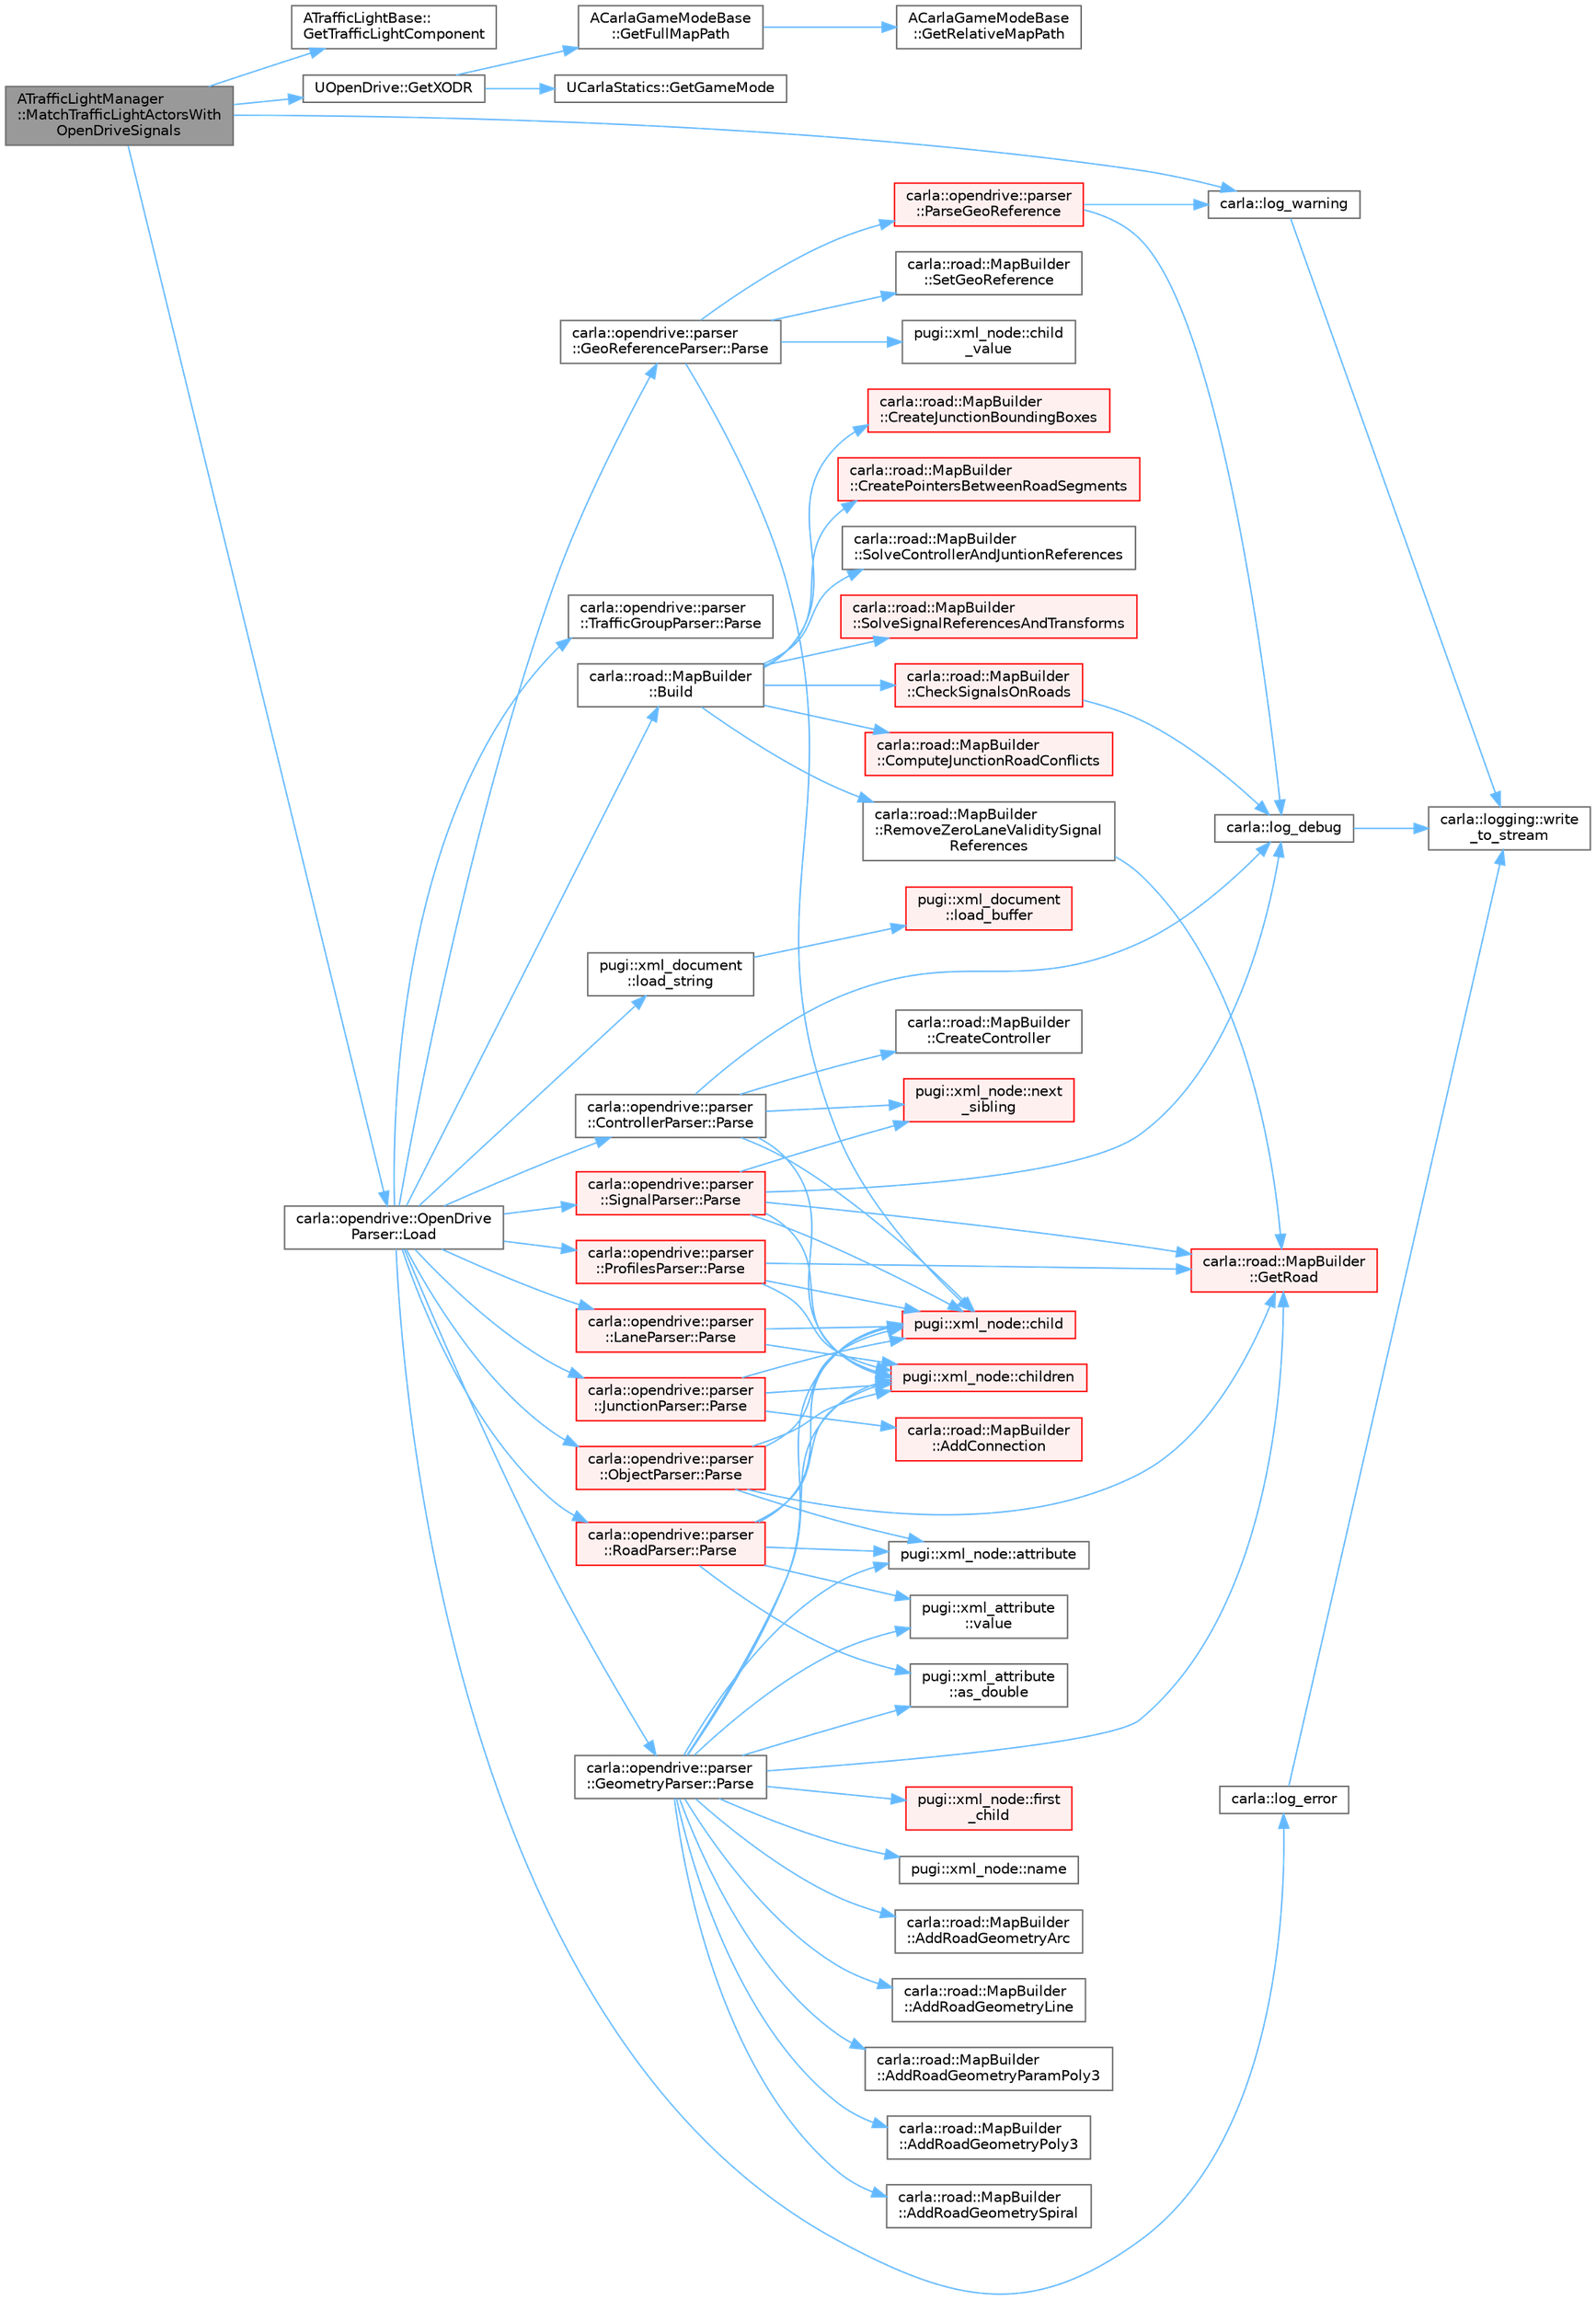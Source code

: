 digraph "ATrafficLightManager::MatchTrafficLightActorsWithOpenDriveSignals"
{
 // INTERACTIVE_SVG=YES
 // LATEX_PDF_SIZE
  bgcolor="transparent";
  edge [fontname=Helvetica,fontsize=10,labelfontname=Helvetica,labelfontsize=10];
  node [fontname=Helvetica,fontsize=10,shape=box,height=0.2,width=0.4];
  rankdir="LR";
  Node1 [id="Node000001",label="ATrafficLightManager\l::MatchTrafficLightActorsWith\lOpenDriveSignals",height=0.2,width=0.4,color="gray40", fillcolor="grey60", style="filled", fontcolor="black",tooltip=" "];
  Node1 -> Node2 [id="edge1_Node000001_Node000002",color="steelblue1",style="solid",tooltip=" "];
  Node2 [id="Node000002",label="ATrafficLightBase::\lGetTrafficLightComponent",height=0.2,width=0.4,color="grey40", fillcolor="white", style="filled",URL="$d2/d23/classATrafficLightBase.html#afbb1b2dec23c040669af90104ea75e3c",tooltip=" "];
  Node1 -> Node3 [id="edge2_Node000001_Node000003",color="steelblue1",style="solid",tooltip=" "];
  Node3 [id="Node000003",label="UOpenDrive::GetXODR",height=0.2,width=0.4,color="grey40", fillcolor="white", style="filled",URL="$d1/d1b/classUOpenDrive.html#a6970e61734505fd6ee9f58041fe49dc0",tooltip="Return the OpenDrive XML associated to MapName, or empty if the file is not found."];
  Node3 -> Node4 [id="edge3_Node000003_Node000004",color="steelblue1",style="solid",tooltip=" "];
  Node4 [id="Node000004",label="ACarlaGameModeBase\l::GetFullMapPath",height=0.2,width=0.4,color="grey40", fillcolor="white", style="filled",URL="$db/de5/classACarlaGameModeBase.html#a623a6e5b3163f78232dfb114b1524833",tooltip=" "];
  Node4 -> Node5 [id="edge4_Node000004_Node000005",color="steelblue1",style="solid",tooltip=" "];
  Node5 [id="Node000005",label="ACarlaGameModeBase\l::GetRelativeMapPath",height=0.2,width=0.4,color="grey40", fillcolor="white", style="filled",URL="$db/de5/classACarlaGameModeBase.html#a9ced4d2a49bb02fcb2937d03b4ea267f",tooltip=" "];
  Node3 -> Node6 [id="edge5_Node000003_Node000006",color="steelblue1",style="solid",tooltip=" "];
  Node6 [id="Node000006",label="UCarlaStatics::GetGameMode",height=0.2,width=0.4,color="grey40", fillcolor="white", style="filled",URL="$d7/d1e/classUCarlaStatics.html#acf94832c60579b6d161b66447719efbc",tooltip=" "];
  Node1 -> Node7 [id="edge6_Node000001_Node000007",color="steelblue1",style="solid",tooltip=" "];
  Node7 [id="Node000007",label="carla::opendrive::OpenDrive\lParser::Load",height=0.2,width=0.4,color="grey40", fillcolor="white", style="filled",URL="$de/d5a/classcarla_1_1opendrive_1_1OpenDriveParser.html#a599fd6174f30aaee59590c16503afd8a",tooltip=" "];
  Node7 -> Node8 [id="edge7_Node000007_Node000008",color="steelblue1",style="solid",tooltip=" "];
  Node8 [id="Node000008",label="carla::road::MapBuilder\l::Build",height=0.2,width=0.4,color="grey40", fillcolor="white", style="filled",URL="$de/d16/classcarla_1_1road_1_1MapBuilder.html#a7b0bb12125e15fd246924aee12327e7e",tooltip=" "];
  Node8 -> Node9 [id="edge8_Node000008_Node000009",color="steelblue1",style="solid",tooltip=" "];
  Node9 [id="Node000009",label="carla::road::MapBuilder\l::CheckSignalsOnRoads",height=0.2,width=0.4,color="red", fillcolor="#FFF0F0", style="filled",URL="$de/d16/classcarla_1_1road_1_1MapBuilder.html#af3773de062a9e9aec4310f024f19ba28",tooltip="Checks signals overlapping driving lanes and emits a warning"];
  Node9 -> Node57 [id="edge9_Node000009_Node000057",color="steelblue1",style="solid",tooltip=" "];
  Node57 [id="Node000057",label="carla::log_debug",height=0.2,width=0.4,color="grey40", fillcolor="white", style="filled",URL="$d9/d36/namespacecarla.html#afb6ca911605d1ec35bdf563de2814dba",tooltip=" "];
  Node57 -> Node58 [id="edge10_Node000057_Node000058",color="steelblue1",style="solid",tooltip=" "];
  Node58 [id="Node000058",label="carla::logging::write\l_to_stream",height=0.2,width=0.4,color="grey40", fillcolor="white", style="filled",URL="$d2/d8c/namespacecarla_1_1logging.html#a4193666236852fb6a6977299a31445d8",tooltip=" "];
  Node8 -> Node59 [id="edge11_Node000008_Node000059",color="steelblue1",style="solid",tooltip=" "];
  Node59 [id="Node000059",label="carla::road::MapBuilder\l::ComputeJunctionRoadConflicts",height=0.2,width=0.4,color="red", fillcolor="#FFF0F0", style="filled",URL="$de/d16/classcarla_1_1road_1_1MapBuilder.html#a681b6b968d9fc6a9477dca966ec3e09e",tooltip="Compute the conflicts of the roads (intersecting roads)"];
  Node8 -> Node67 [id="edge12_Node000008_Node000067",color="steelblue1",style="solid",tooltip=" "];
  Node67 [id="Node000067",label="carla::road::MapBuilder\l::CreateJunctionBoundingBoxes",height=0.2,width=0.4,color="red", fillcolor="#FFF0F0", style="filled",URL="$de/d16/classcarla_1_1road_1_1MapBuilder.html#ab0d9fe008defb1501769cf62f8cadf14",tooltip="Create the bounding boxes of each junction"];
  Node8 -> Node77 [id="edge13_Node000008_Node000077",color="steelblue1",style="solid",tooltip=" "];
  Node77 [id="Node000077",label="carla::road::MapBuilder\l::CreatePointersBetweenRoadSegments",height=0.2,width=0.4,color="red", fillcolor="#FFF0F0", style="filled",URL="$de/d16/classcarla_1_1road_1_1MapBuilder.html#ae3f4192b6f1b0737a5d12923fc8da239",tooltip="Create the pointers between RoadSegments based on the ids."];
  Node8 -> Node91 [id="edge14_Node000008_Node000091",color="steelblue1",style="solid",tooltip=" "];
  Node91 [id="Node000091",label="carla::road::MapBuilder\l::RemoveZeroLaneValiditySignal\lReferences",height=0.2,width=0.4,color="grey40", fillcolor="white", style="filled",URL="$de/d16/classcarla_1_1road_1_1MapBuilder.html#aa01b79061fa5fc167617bc32272a2bb7",tooltip="Removes signal references with lane validity equal to [0,0] as they have no effect on any road"];
  Node91 -> Node92 [id="edge15_Node000091_Node000092",color="steelblue1",style="solid",tooltip=" "];
  Node92 [id="Node000092",label="carla::road::MapBuilder\l::GetRoad",height=0.2,width=0.4,color="red", fillcolor="#FFF0F0", style="filled",URL="$de/d16/classcarla_1_1road_1_1MapBuilder.html#ae78c5880d7bd9edde4764d054037164d",tooltip=" "];
  Node8 -> Node93 [id="edge16_Node000008_Node000093",color="steelblue1",style="solid",tooltip=" "];
  Node93 [id="Node000093",label="carla::road::MapBuilder\l::SolveControllerAndJuntionReferences",height=0.2,width=0.4,color="grey40", fillcolor="white", style="filled",URL="$de/d16/classcarla_1_1road_1_1MapBuilder.html#a76406231d5de92bdeda1b869d0da7eab",tooltip="Solve the references between Controllers and Juntions"];
  Node8 -> Node94 [id="edge17_Node000008_Node000094",color="steelblue1",style="solid",tooltip=" "];
  Node94 [id="Node000094",label="carla::road::MapBuilder\l::SolveSignalReferencesAndTransforms",height=0.2,width=0.4,color="red", fillcolor="#FFF0F0", style="filled",URL="$de/d16/classcarla_1_1road_1_1MapBuilder.html#ae08e6f0bdd3b6efe2e30ca19effd3a97",tooltip="Solves the signal references in the road"];
  Node7 -> Node104 [id="edge18_Node000007_Node000104",color="steelblue1",style="solid",tooltip=" "];
  Node104 [id="Node000104",label="pugi::xml_document\l::load_string",height=0.2,width=0.4,color="grey40", fillcolor="white", style="filled",URL="$d8/d8d/classpugi_1_1xml__document.html#a706a276ee3d5010f2bb8c7eacb75a891",tooltip=" "];
  Node104 -> Node105 [id="edge19_Node000104_Node000105",color="steelblue1",style="solid",tooltip=" "];
  Node105 [id="Node000105",label="pugi::xml_document\l::load_buffer",height=0.2,width=0.4,color="red", fillcolor="#FFF0F0", style="filled",URL="$d8/d8d/classpugi_1_1xml__document.html#ab29840790e26b2166a395c63a2b2d9bd",tooltip=" "];
  Node7 -> Node109 [id="edge20_Node000007_Node000109",color="steelblue1",style="solid",tooltip=" "];
  Node109 [id="Node000109",label="carla::log_error",height=0.2,width=0.4,color="grey40", fillcolor="white", style="filled",URL="$d9/d36/namespacecarla.html#a7673dfc76e17f5856b798de6d0384b56",tooltip=" "];
  Node109 -> Node58 [id="edge21_Node000109_Node000058",color="steelblue1",style="solid",tooltip=" "];
  Node7 -> Node110 [id="edge22_Node000007_Node000110",color="steelblue1",style="solid",tooltip=" "];
  Node110 [id="Node000110",label="carla::opendrive::parser\l::ControllerParser::Parse",height=0.2,width=0.4,color="grey40", fillcolor="white", style="filled",URL="$df/dbe/classcarla_1_1opendrive_1_1parser_1_1ControllerParser.html#ad8c8dafcbbfac40ca1fd43ca6ef70412",tooltip=" "];
  Node110 -> Node111 [id="edge23_Node000110_Node000111",color="steelblue1",style="solid",tooltip=" "];
  Node111 [id="Node000111",label="pugi::xml_node::child",height=0.2,width=0.4,color="red", fillcolor="#FFF0F0", style="filled",URL="$db/d65/classpugi_1_1xml__node.html#a1e23e9720c90ef764197f1e0c71aa287",tooltip=" "];
  Node110 -> Node113 [id="edge24_Node000110_Node000113",color="steelblue1",style="solid",tooltip=" "];
  Node113 [id="Node000113",label="pugi::xml_node::children",height=0.2,width=0.4,color="red", fillcolor="#FFF0F0", style="filled",URL="$db/d65/classpugi_1_1xml__node.html#a3dd84eaeb958e8262f3edb7bda013101",tooltip=" "];
  Node110 -> Node116 [id="edge25_Node000110_Node000116",color="steelblue1",style="solid",tooltip=" "];
  Node116 [id="Node000116",label="carla::road::MapBuilder\l::CreateController",height=0.2,width=0.4,color="grey40", fillcolor="white", style="filled",URL="$de/d16/classcarla_1_1road_1_1MapBuilder.html#a1431466dd1dff00318a1de6ee3fa2e6f",tooltip=" "];
  Node110 -> Node57 [id="edge26_Node000110_Node000057",color="steelblue1",style="solid",tooltip=" "];
  Node110 -> Node117 [id="edge27_Node000110_Node000117",color="steelblue1",style="solid",tooltip=" "];
  Node117 [id="Node000117",label="pugi::xml_node::next\l_sibling",height=0.2,width=0.4,color="red", fillcolor="#FFF0F0", style="filled",URL="$db/d65/classpugi_1_1xml__node.html#a41ea1bf7356f01d9fa8fe6b168f638ca",tooltip=" "];
  Node7 -> Node118 [id="edge28_Node000007_Node000118",color="steelblue1",style="solid",tooltip=" "];
  Node118 [id="Node000118",label="carla::opendrive::parser\l::GeometryParser::Parse",height=0.2,width=0.4,color="grey40", fillcolor="white", style="filled",URL="$d6/d8f/classcarla_1_1opendrive_1_1parser_1_1GeometryParser.html#a28543d57f8d9234660d95cbb29e7ea2a",tooltip=" "];
  Node118 -> Node119 [id="edge29_Node000118_Node000119",color="steelblue1",style="solid",tooltip=" "];
  Node119 [id="Node000119",label="carla::road::MapBuilder\l::AddRoadGeometryArc",height=0.2,width=0.4,color="grey40", fillcolor="white", style="filled",URL="$de/d16/classcarla_1_1road_1_1MapBuilder.html#a082a04a1e6e5f896b5acf13c075c3fba",tooltip=" "];
  Node118 -> Node120 [id="edge30_Node000118_Node000120",color="steelblue1",style="solid",tooltip=" "];
  Node120 [id="Node000120",label="carla::road::MapBuilder\l::AddRoadGeometryLine",height=0.2,width=0.4,color="grey40", fillcolor="white", style="filled",URL="$de/d16/classcarla_1_1road_1_1MapBuilder.html#af6ed1543d744e5674f4421f8278991ba",tooltip=" "];
  Node118 -> Node121 [id="edge31_Node000118_Node000121",color="steelblue1",style="solid",tooltip=" "];
  Node121 [id="Node000121",label="carla::road::MapBuilder\l::AddRoadGeometryParamPoly3",height=0.2,width=0.4,color="grey40", fillcolor="white", style="filled",URL="$de/d16/classcarla_1_1road_1_1MapBuilder.html#a9ab60d9b8784f35b90893fbc32f703d2",tooltip=" "];
  Node118 -> Node122 [id="edge32_Node000118_Node000122",color="steelblue1",style="solid",tooltip=" "];
  Node122 [id="Node000122",label="carla::road::MapBuilder\l::AddRoadGeometryPoly3",height=0.2,width=0.4,color="grey40", fillcolor="white", style="filled",URL="$de/d16/classcarla_1_1road_1_1MapBuilder.html#ac11b2606c1d84fb1a606aba760cf93e6",tooltip=" "];
  Node118 -> Node123 [id="edge33_Node000118_Node000123",color="steelblue1",style="solid",tooltip=" "];
  Node123 [id="Node000123",label="carla::road::MapBuilder\l::AddRoadGeometrySpiral",height=0.2,width=0.4,color="grey40", fillcolor="white", style="filled",URL="$de/d16/classcarla_1_1road_1_1MapBuilder.html#af435a180c70620b9d7ddc9f3f921356b",tooltip=" "];
  Node118 -> Node124 [id="edge34_Node000118_Node000124",color="steelblue1",style="solid",tooltip=" "];
  Node124 [id="Node000124",label="pugi::xml_attribute\l::as_double",height=0.2,width=0.4,color="grey40", fillcolor="white", style="filled",URL="$de/d7c/classpugi_1_1xml__attribute.html#ad419c797deda65f8369bfcdebb82ef46",tooltip=" "];
  Node118 -> Node125 [id="edge35_Node000118_Node000125",color="steelblue1",style="solid",tooltip=" "];
  Node125 [id="Node000125",label="pugi::xml_node::attribute",height=0.2,width=0.4,color="grey40", fillcolor="white", style="filled",URL="$db/d65/classpugi_1_1xml__node.html#ac0234bad0db50690f5bc97d0788303ad",tooltip=" "];
  Node118 -> Node111 [id="edge36_Node000118_Node000111",color="steelblue1",style="solid",tooltip=" "];
  Node118 -> Node113 [id="edge37_Node000118_Node000113",color="steelblue1",style="solid",tooltip=" "];
  Node118 -> Node126 [id="edge38_Node000118_Node000126",color="steelblue1",style="solid",tooltip=" "];
  Node126 [id="Node000126",label="pugi::xml_node::first\l_child",height=0.2,width=0.4,color="red", fillcolor="#FFF0F0", style="filled",URL="$db/d65/classpugi_1_1xml__node.html#a2ef913095d09fb9828465a796fc93b04",tooltip=" "];
  Node118 -> Node92 [id="edge39_Node000118_Node000092",color="steelblue1",style="solid",tooltip=" "];
  Node118 -> Node127 [id="edge40_Node000118_Node000127",color="steelblue1",style="solid",tooltip=" "];
  Node127 [id="Node000127",label="pugi::xml_node::name",height=0.2,width=0.4,color="grey40", fillcolor="white", style="filled",URL="$db/d65/classpugi_1_1xml__node.html#ac07ca987449e720eab11434427810fb2",tooltip=" "];
  Node118 -> Node128 [id="edge41_Node000118_Node000128",color="steelblue1",style="solid",tooltip=" "];
  Node128 [id="Node000128",label="pugi::xml_attribute\l::value",height=0.2,width=0.4,color="grey40", fillcolor="white", style="filled",URL="$de/d7c/classpugi_1_1xml__attribute.html#affe352ea96e4e82e52bb8a8313c3def0",tooltip=" "];
  Node7 -> Node129 [id="edge42_Node000007_Node000129",color="steelblue1",style="solid",tooltip=" "];
  Node129 [id="Node000129",label="carla::opendrive::parser\l::GeoReferenceParser::Parse",height=0.2,width=0.4,color="grey40", fillcolor="white", style="filled",URL="$d1/dae/classcarla_1_1opendrive_1_1parser_1_1GeoReferenceParser.html#abbd0edc0b3507042c5a0af753473192b",tooltip=" "];
  Node129 -> Node111 [id="edge43_Node000129_Node000111",color="steelblue1",style="solid",tooltip=" "];
  Node129 -> Node130 [id="edge44_Node000129_Node000130",color="steelblue1",style="solid",tooltip=" "];
  Node130 [id="Node000130",label="pugi::xml_node::child\l_value",height=0.2,width=0.4,color="grey40", fillcolor="white", style="filled",URL="$db/d65/classpugi_1_1xml__node.html#a9c2581317b217e618f682c74a9154f0d",tooltip=" "];
  Node129 -> Node131 [id="edge45_Node000129_Node000131",color="steelblue1",style="solid",tooltip=" "];
  Node131 [id="Node000131",label="carla::opendrive::parser\l::ParseGeoReference",height=0.2,width=0.4,color="red", fillcolor="#FFF0F0", style="filled",URL="$db/dd5/namespacecarla_1_1opendrive_1_1parser.html#a8dad6b9e5e958cdeca4463f6c94d6c24",tooltip=" "];
  Node131 -> Node57 [id="edge46_Node000131_Node000057",color="steelblue1",style="solid",tooltip=" "];
  Node131 -> Node132 [id="edge47_Node000131_Node000132",color="steelblue1",style="solid",tooltip=" "];
  Node132 [id="Node000132",label="carla::log_warning",height=0.2,width=0.4,color="grey40", fillcolor="white", style="filled",URL="$d9/d36/namespacecarla.html#aca0bf2b2b37178b5e39c9bdbb5fadeb6",tooltip=" "];
  Node132 -> Node58 [id="edge48_Node000132_Node000058",color="steelblue1",style="solid",tooltip=" "];
  Node129 -> Node143 [id="edge49_Node000129_Node000143",color="steelblue1",style="solid",tooltip=" "];
  Node143 [id="Node000143",label="carla::road::MapBuilder\l::SetGeoReference",height=0.2,width=0.4,color="grey40", fillcolor="white", style="filled",URL="$de/d16/classcarla_1_1road_1_1MapBuilder.html#a75d300f0ca8924c2dc23370f1448dbe6",tooltip=" "];
  Node7 -> Node144 [id="edge50_Node000007_Node000144",color="steelblue1",style="solid",tooltip=" "];
  Node144 [id="Node000144",label="carla::opendrive::parser\l::JunctionParser::Parse",height=0.2,width=0.4,color="red", fillcolor="#FFF0F0", style="filled",URL="$d3/d54/classcarla_1_1opendrive_1_1parser_1_1JunctionParser.html#a06739ef56781f9e25211ab5ca3ee9357",tooltip=" "];
  Node144 -> Node145 [id="edge51_Node000144_Node000145",color="steelblue1",style="solid",tooltip=" "];
  Node145 [id="Node000145",label="carla::road::MapBuilder\l::AddConnection",height=0.2,width=0.4,color="red", fillcolor="#FFF0F0", style="filled",URL="$de/d16/classcarla_1_1road_1_1MapBuilder.html#aca70ccf621b7b40053014478bb934410",tooltip=" "];
  Node144 -> Node111 [id="edge52_Node000144_Node000111",color="steelblue1",style="solid",tooltip=" "];
  Node144 -> Node113 [id="edge53_Node000144_Node000113",color="steelblue1",style="solid",tooltip=" "];
  Node7 -> Node151 [id="edge54_Node000007_Node000151",color="steelblue1",style="solid",tooltip=" "];
  Node151 [id="Node000151",label="carla::opendrive::parser\l::LaneParser::Parse",height=0.2,width=0.4,color="red", fillcolor="#FFF0F0", style="filled",URL="$df/d2f/classcarla_1_1opendrive_1_1parser_1_1LaneParser.html#a941e9b363786a64eb59479b046a9e501",tooltip=" "];
  Node151 -> Node111 [id="edge55_Node000151_Node000111",color="steelblue1",style="solid",tooltip=" "];
  Node151 -> Node113 [id="edge56_Node000151_Node000113",color="steelblue1",style="solid",tooltip=" "];
  Node7 -> Node166 [id="edge57_Node000007_Node000166",color="steelblue1",style="solid",tooltip=" "];
  Node166 [id="Node000166",label="carla::opendrive::parser\l::ObjectParser::Parse",height=0.2,width=0.4,color="red", fillcolor="#FFF0F0", style="filled",URL="$d3/df6/classcarla_1_1opendrive_1_1parser_1_1ObjectParser.html#ae273ad3cc015c32d8f1a91b405fed709",tooltip=" "];
  Node166 -> Node125 [id="edge58_Node000166_Node000125",color="steelblue1",style="solid",tooltip=" "];
  Node166 -> Node111 [id="edge59_Node000166_Node000111",color="steelblue1",style="solid",tooltip=" "];
  Node166 -> Node113 [id="edge60_Node000166_Node000113",color="steelblue1",style="solid",tooltip=" "];
  Node166 -> Node92 [id="edge61_Node000166_Node000092",color="steelblue1",style="solid",tooltip=" "];
  Node7 -> Node172 [id="edge62_Node000007_Node000172",color="steelblue1",style="solid",tooltip=" "];
  Node172 [id="Node000172",label="carla::opendrive::parser\l::ProfilesParser::Parse",height=0.2,width=0.4,color="red", fillcolor="#FFF0F0", style="filled",URL="$db/de4/classcarla_1_1opendrive_1_1parser_1_1ProfilesParser.html#a55f58629cedd4804c79bf31cea68627e",tooltip=" "];
  Node172 -> Node111 [id="edge63_Node000172_Node000111",color="steelblue1",style="solid",tooltip=" "];
  Node172 -> Node113 [id="edge64_Node000172_Node000113",color="steelblue1",style="solid",tooltip=" "];
  Node172 -> Node92 [id="edge65_Node000172_Node000092",color="steelblue1",style="solid",tooltip=" "];
  Node7 -> Node174 [id="edge66_Node000007_Node000174",color="steelblue1",style="solid",tooltip=" "];
  Node174 [id="Node000174",label="carla::opendrive::parser\l::RoadParser::Parse",height=0.2,width=0.4,color="red", fillcolor="#FFF0F0", style="filled",URL="$df/d67/classcarla_1_1opendrive_1_1parser_1_1RoadParser.html#acda6f347c0f6db06c24144b491bae905",tooltip=" "];
  Node174 -> Node124 [id="edge67_Node000174_Node000124",color="steelblue1",style="solid",tooltip=" "];
  Node174 -> Node125 [id="edge68_Node000174_Node000125",color="steelblue1",style="solid",tooltip=" "];
  Node174 -> Node111 [id="edge69_Node000174_Node000111",color="steelblue1",style="solid",tooltip=" "];
  Node174 -> Node113 [id="edge70_Node000174_Node000113",color="steelblue1",style="solid",tooltip=" "];
  Node174 -> Node128 [id="edge71_Node000174_Node000128",color="steelblue1",style="solid",tooltip=" "];
  Node7 -> Node183 [id="edge72_Node000007_Node000183",color="steelblue1",style="solid",tooltip=" "];
  Node183 [id="Node000183",label="carla::opendrive::parser\l::SignalParser::Parse",height=0.2,width=0.4,color="red", fillcolor="#FFF0F0", style="filled",URL="$dd/d61/classcarla_1_1opendrive_1_1parser_1_1SignalParser.html#a715780b50d4cd22256482e1d1dd590ef",tooltip=" "];
  Node183 -> Node111 [id="edge73_Node000183_Node000111",color="steelblue1",style="solid",tooltip=" "];
  Node183 -> Node113 [id="edge74_Node000183_Node000113",color="steelblue1",style="solid",tooltip=" "];
  Node183 -> Node92 [id="edge75_Node000183_Node000092",color="steelblue1",style="solid",tooltip=" "];
  Node183 -> Node57 [id="edge76_Node000183_Node000057",color="steelblue1",style="solid",tooltip=" "];
  Node183 -> Node117 [id="edge77_Node000183_Node000117",color="steelblue1",style="solid",tooltip=" "];
  Node7 -> Node187 [id="edge78_Node000007_Node000187",color="steelblue1",style="solid",tooltip=" "];
  Node187 [id="Node000187",label="carla::opendrive::parser\l::TrafficGroupParser::Parse",height=0.2,width=0.4,color="grey40", fillcolor="white", style="filled",URL="$d8/d46/classcarla_1_1opendrive_1_1parser_1_1TrafficGroupParser.html#a1f8040a6a96040f4be70a7c498ac4368",tooltip=" "];
  Node1 -> Node132 [id="edge79_Node000001_Node000132",color="steelblue1",style="solid",tooltip=" "];
}
